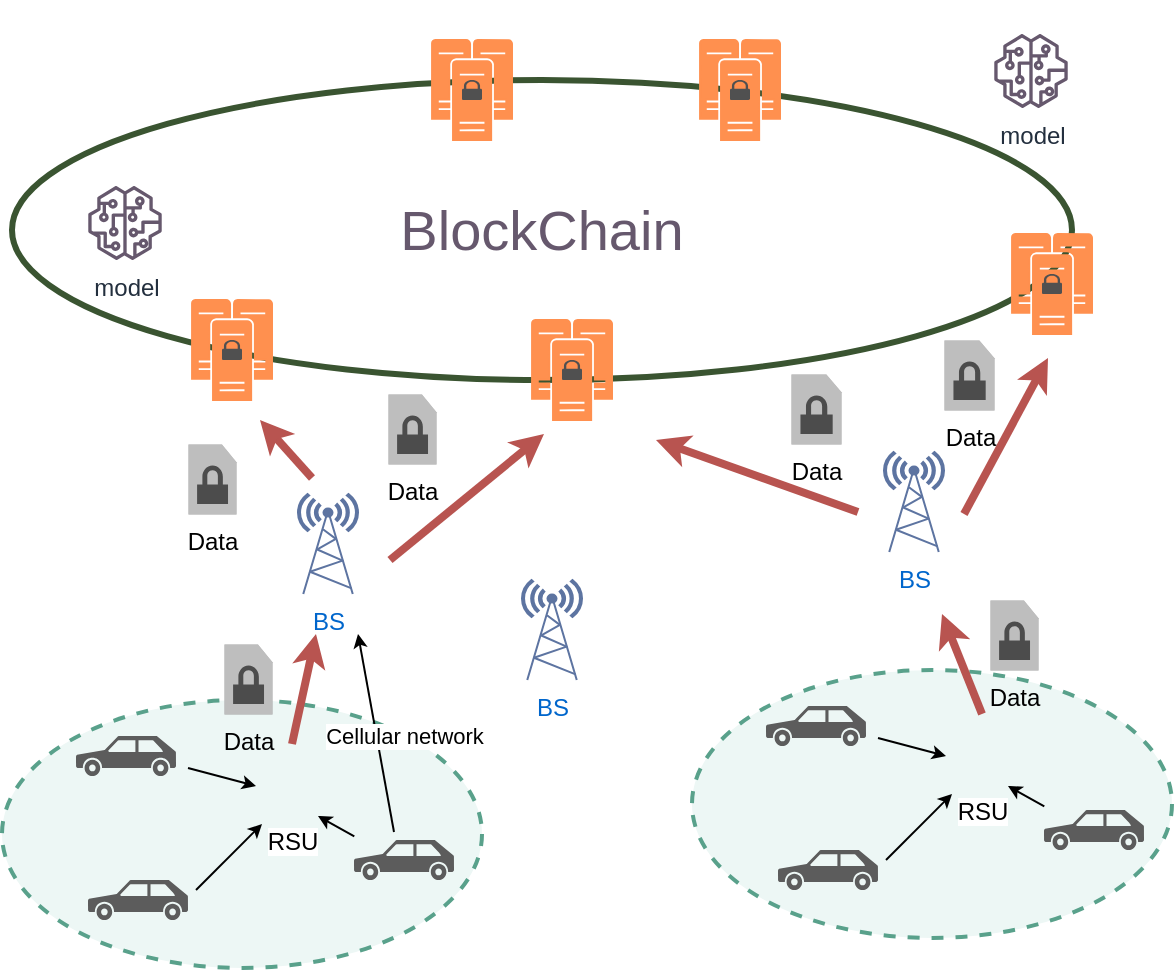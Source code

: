 <mxfile version="14.7.6" type="github">
  <diagram id="Tzsab7TEmbpVxt9a82yq" name="Page-1">
    <mxGraphModel dx="1181" dy="646" grid="0" gridSize="10" guides="1" tooltips="1" connect="1" arrows="1" fold="1" page="1" pageScale="1" pageWidth="827" pageHeight="1169" math="0" shadow="0">
      <root>
        <mxCell id="0" />
        <mxCell id="1" parent="0" />
        <mxCell id="Qlbsyc2_m0PB5lbpOPyH-4" value="&lt;font style=&quot;font-size: 28px&quot; color=&quot;#66586d&quot;&gt;BlockChain&lt;/font&gt;" style="ellipse;whiteSpace=wrap;html=1;strokeColor=#3A5431;strokeWidth=3;fontColor=#ffffff;fillColor=none;" vertex="1" parent="1">
          <mxGeometry x="70" y="120" width="530" height="150" as="geometry" />
        </mxCell>
        <mxCell id="Qlbsyc2_m0PB5lbpOPyH-16" value="" style="aspect=fixed;pointerEvents=1;shadow=0;dashed=0;html=1;labelPosition=center;verticalLabelPosition=bottom;verticalAlign=top;align=center;shape=mxgraph.mscae.enterprise.cluster_server;strokeColor=#FF904F;strokeWidth=1;perimeterSpacing=10;sketch=0;fillColor=#FF904F;" vertex="1" parent="1">
          <mxGeometry x="160" y="230" width="40" height="50" as="geometry" />
        </mxCell>
        <mxCell id="Qlbsyc2_m0PB5lbpOPyH-17" value="" style="aspect=fixed;pointerEvents=1;shadow=0;dashed=0;html=1;labelPosition=center;verticalLabelPosition=bottom;verticalAlign=top;align=center;shape=mxgraph.mscae.enterprise.cluster_server;strokeColor=#FF904F;strokeWidth=1;perimeterSpacing=10;sketch=0;fillColor=#FF904F;" vertex="1" parent="1">
          <mxGeometry x="280" y="100" width="40" height="50" as="geometry" />
        </mxCell>
        <mxCell id="Qlbsyc2_m0PB5lbpOPyH-18" value="" style="aspect=fixed;pointerEvents=1;shadow=0;dashed=0;html=1;labelPosition=center;verticalLabelPosition=bottom;verticalAlign=top;align=center;shape=mxgraph.mscae.enterprise.cluster_server;strokeColor=#FF904F;strokeWidth=1;perimeterSpacing=10;sketch=0;fillColor=#FF904F;" vertex="1" parent="1">
          <mxGeometry x="414" y="100" width="40" height="50" as="geometry" />
        </mxCell>
        <mxCell id="Qlbsyc2_m0PB5lbpOPyH-19" value="" style="aspect=fixed;pointerEvents=1;shadow=0;dashed=0;html=1;labelPosition=center;verticalLabelPosition=bottom;verticalAlign=top;align=center;shape=mxgraph.mscae.enterprise.cluster_server;strokeColor=#FF904F;strokeWidth=1;perimeterSpacing=10;sketch=0;fillColor=#FF904F;" vertex="1" parent="1">
          <mxGeometry x="570" y="197" width="40" height="50" as="geometry" />
        </mxCell>
        <mxCell id="Qlbsyc2_m0PB5lbpOPyH-20" value="" style="pointerEvents=1;shadow=0;dashed=0;html=1;strokeColor=none;fillColor=#505050;labelPosition=center;verticalLabelPosition=bottom;verticalAlign=top;outlineConnect=0;align=center;shape=mxgraph.office.security.lock_protected;sketch=0;" vertex="1" parent="1">
          <mxGeometry x="295" y="120" width="10" height="10" as="geometry" />
        </mxCell>
        <mxCell id="Qlbsyc2_m0PB5lbpOPyH-22" value="" style="pointerEvents=1;shadow=0;dashed=0;html=1;strokeColor=none;fillColor=#505050;labelPosition=center;verticalLabelPosition=bottom;verticalAlign=top;outlineConnect=0;align=center;shape=mxgraph.office.security.lock_protected;sketch=0;" vertex="1" parent="1">
          <mxGeometry x="175" y="250" width="10" height="10" as="geometry" />
        </mxCell>
        <mxCell id="Qlbsyc2_m0PB5lbpOPyH-23" value="" style="pointerEvents=1;shadow=0;dashed=0;html=1;strokeColor=none;fillColor=#505050;labelPosition=center;verticalLabelPosition=bottom;verticalAlign=top;outlineConnect=0;align=center;shape=mxgraph.office.security.lock_protected;sketch=0;" vertex="1" parent="1">
          <mxGeometry x="429" y="120" width="10" height="10" as="geometry" />
        </mxCell>
        <mxCell id="Qlbsyc2_m0PB5lbpOPyH-24" value="" style="pointerEvents=1;shadow=0;dashed=0;html=1;strokeColor=none;fillColor=#505050;labelPosition=center;verticalLabelPosition=bottom;verticalAlign=top;outlineConnect=0;align=center;shape=mxgraph.office.security.lock_protected;sketch=0;" vertex="1" parent="1">
          <mxGeometry x="585" y="217" width="10" height="10" as="geometry" />
        </mxCell>
        <mxCell id="Qlbsyc2_m0PB5lbpOPyH-25" value="" style="shape=image;html=1;verticalAlign=top;verticalLabelPosition=bottom;labelBackgroundColor=#ffffff;imageAspect=0;aspect=fixed;image=https://cdn3.iconfinder.com/data/icons/linecons-free-vector-icons-pack/32/note-128.png;shadow=0;sketch=0;strokeColor=#B1B7B8;strokeWidth=1;fillColor=#FF904F;gradientColor=none;" vertex="1" parent="1">
          <mxGeometry x="210" y="220" width="20" height="20" as="geometry" />
        </mxCell>
        <mxCell id="Qlbsyc2_m0PB5lbpOPyH-26" value="" style="shape=image;html=1;verticalAlign=top;verticalLabelPosition=bottom;labelBackgroundColor=#ffffff;imageAspect=0;aspect=fixed;image=https://cdn3.iconfinder.com/data/icons/linecons-free-vector-icons-pack/32/note-128.png;shadow=0;sketch=0;strokeColor=#B1B7B8;strokeWidth=1;fillColor=#FF904F;gradientColor=none;" vertex="1" parent="1">
          <mxGeometry x="330" y="80" width="20" height="20" as="geometry" />
        </mxCell>
        <mxCell id="Qlbsyc2_m0PB5lbpOPyH-27" value="" style="shape=image;html=1;verticalAlign=top;verticalLabelPosition=bottom;labelBackgroundColor=#ffffff;imageAspect=0;aspect=fixed;image=https://cdn3.iconfinder.com/data/icons/linecons-free-vector-icons-pack/32/note-128.png;shadow=0;sketch=0;strokeColor=#B1B7B8;strokeWidth=1;fillColor=#FF904F;gradientColor=none;" vertex="1" parent="1">
          <mxGeometry x="464" y="90" width="20" height="20" as="geometry" />
        </mxCell>
        <mxCell id="Qlbsyc2_m0PB5lbpOPyH-28" value="" style="shape=image;html=1;verticalAlign=top;verticalLabelPosition=bottom;labelBackgroundColor=#ffffff;imageAspect=0;aspect=fixed;image=https://cdn3.iconfinder.com/data/icons/linecons-free-vector-icons-pack/32/note-128.png;shadow=0;sketch=0;strokeColor=#B1B7B8;strokeWidth=1;fillColor=#FF904F;gradientColor=none;" vertex="1" parent="1">
          <mxGeometry x="620" y="187" width="20" height="20" as="geometry" />
        </mxCell>
        <mxCell id="Qlbsyc2_m0PB5lbpOPyH-31" value="BS" style="fontColor=#0066CC;verticalAlign=top;verticalLabelPosition=bottom;labelPosition=center;align=center;html=1;outlineConnect=0;gradientColor=none;gradientDirection=north;strokeWidth=7;shape=mxgraph.networks.radio_tower;shadow=0;sketch=0;strokeColor=#5D74A1;perimeterSpacing=4;fillColor=#5D74A1;" vertex="1" parent="1">
          <mxGeometry x="213" y="327" width="30" height="50" as="geometry" />
        </mxCell>
        <mxCell id="Qlbsyc2_m0PB5lbpOPyH-32" value="" style="ellipse;whiteSpace=wrap;html=1;shadow=0;sketch=0;strokeWidth=2;gradientColor=none;strokeColor=#59A18B;dashed=1;fillColor=#EDF7F5;" vertex="1" parent="1">
          <mxGeometry x="65" y="430" width="240" height="134" as="geometry" />
        </mxCell>
        <mxCell id="Qlbsyc2_m0PB5lbpOPyH-35" value="RSU" style="shape=image;html=1;verticalAlign=top;verticalLabelPosition=bottom;labelBackgroundColor=#ffffff;imageAspect=0;aspect=fixed;image=https://cdn4.iconfinder.com/data/icons/internet-networking-and-communication-glyph-24/24/Communication_tower_signal_tower_wifi_antenna_wifi_tower_wireless_antenna-128.png;shadow=0;dashed=1;sketch=0;strokeColor=#000000;strokeWidth=0;fillColor=#5C5C5C;gradientColor=none;" vertex="1" parent="1">
          <mxGeometry x="195" y="457" width="30" height="30" as="geometry" />
        </mxCell>
        <mxCell id="Qlbsyc2_m0PB5lbpOPyH-37" value="BS" style="fontColor=#0066CC;verticalAlign=top;verticalLabelPosition=bottom;labelPosition=center;align=center;html=1;outlineConnect=0;gradientColor=none;gradientDirection=north;strokeWidth=7;shape=mxgraph.networks.radio_tower;shadow=0;sketch=0;strokeColor=#5D74A1;perimeterSpacing=4;fillColor=#5D74A1;" vertex="1" parent="1">
          <mxGeometry x="325" y="370" width="30" height="50" as="geometry" />
        </mxCell>
        <mxCell id="Qlbsyc2_m0PB5lbpOPyH-39" value="BS" style="fontColor=#0066CC;verticalAlign=top;verticalLabelPosition=bottom;labelPosition=center;align=center;html=1;outlineConnect=0;gradientColor=none;gradientDirection=north;strokeWidth=7;shape=mxgraph.networks.radio_tower;shadow=0;sketch=0;strokeColor=#5D74A1;perimeterSpacing=4;fillColor=#5D74A1;" vertex="1" parent="1">
          <mxGeometry x="506" y="306" width="30" height="50" as="geometry" />
        </mxCell>
        <mxCell id="Qlbsyc2_m0PB5lbpOPyH-45" value="" style="shape=mxgraph.signs.transportation.car_3;html=1;pointerEvents=1;verticalLabelPosition=bottom;verticalAlign=top;align=center;fillColor=#5C5C5C;strokeColor=none;" vertex="1" parent="1">
          <mxGeometry x="108" y="520" width="50" height="20" as="geometry" />
        </mxCell>
        <mxCell id="Qlbsyc2_m0PB5lbpOPyH-49" value="" style="endArrow=classic;html=1;startSize=3;endSize=4;" edge="1" parent="1">
          <mxGeometry width="50" height="50" relative="1" as="geometry">
            <mxPoint x="162" y="525" as="sourcePoint" />
            <mxPoint x="195" y="492" as="targetPoint" />
          </mxGeometry>
        </mxCell>
        <mxCell id="Qlbsyc2_m0PB5lbpOPyH-50" value="" style="shape=mxgraph.signs.transportation.car_3;html=1;pointerEvents=1;verticalLabelPosition=bottom;verticalAlign=top;align=center;fillColor=#5C5C5C;strokeColor=none;" vertex="1" parent="1">
          <mxGeometry x="241" y="500" width="50" height="20" as="geometry" />
        </mxCell>
        <mxCell id="Qlbsyc2_m0PB5lbpOPyH-51" value="" style="endArrow=classic;html=1;startSize=3;endSize=4;exitX=0.003;exitY=-0.092;exitDx=0;exitDy=0;exitPerimeter=0;" edge="1" parent="1" source="Qlbsyc2_m0PB5lbpOPyH-50">
          <mxGeometry width="50" height="50" relative="1" as="geometry">
            <mxPoint x="172" y="535.0" as="sourcePoint" />
            <mxPoint x="223" y="488" as="targetPoint" />
          </mxGeometry>
        </mxCell>
        <mxCell id="Qlbsyc2_m0PB5lbpOPyH-52" value="" style="shape=mxgraph.signs.transportation.car_3;html=1;pointerEvents=1;verticalLabelPosition=bottom;verticalAlign=top;align=center;fillColor=#5C5C5C;strokeColor=none;" vertex="1" parent="1">
          <mxGeometry x="102" y="448" width="50" height="20" as="geometry" />
        </mxCell>
        <mxCell id="Qlbsyc2_m0PB5lbpOPyH-53" value="" style="endArrow=classic;html=1;startSize=3;endSize=4;" edge="1" parent="1">
          <mxGeometry width="50" height="50" relative="1" as="geometry">
            <mxPoint x="158" y="464" as="sourcePoint" />
            <mxPoint x="192" y="473" as="targetPoint" />
          </mxGeometry>
        </mxCell>
        <mxCell id="Qlbsyc2_m0PB5lbpOPyH-54" value="" style="endArrow=classic;html=1;startSize=3;endSize=4;strokeWidth=4;fillColor=#f8cecc;strokeColor=#b85450;" edge="1" parent="1">
          <mxGeometry width="50" height="50" relative="1" as="geometry">
            <mxPoint x="210" y="452" as="sourcePoint" />
            <mxPoint x="222" y="397" as="targetPoint" />
          </mxGeometry>
        </mxCell>
        <mxCell id="Qlbsyc2_m0PB5lbpOPyH-55" value="" style="endArrow=classic;html=1;startSize=3;endSize=4;strokeWidth=4;fillColor=#f8cecc;strokeColor=#b85450;" edge="1" parent="1">
          <mxGeometry width="50" height="50" relative="1" as="geometry">
            <mxPoint x="220" y="319" as="sourcePoint" />
            <mxPoint x="194" y="290" as="targetPoint" />
          </mxGeometry>
        </mxCell>
        <mxCell id="Qlbsyc2_m0PB5lbpOPyH-56" value="Data" style="outlineConnect=0;dashed=0;verticalLabelPosition=bottom;verticalAlign=top;align=center;html=1;shape=mxgraph.aws3.encrypted_data;fillColor=#7D7C7C;gradientColor=none;shadow=0;sketch=0;strokeColor=#000000;strokeWidth=0;" vertex="1" parent="1">
          <mxGeometry x="176" y="402" width="24" height="35" as="geometry" />
        </mxCell>
        <mxCell id="Qlbsyc2_m0PB5lbpOPyH-57" value="Data" style="outlineConnect=0;dashed=0;verticalLabelPosition=bottom;verticalAlign=top;align=center;html=1;shape=mxgraph.aws3.encrypted_data;fillColor=#7D7C7C;gradientColor=none;shadow=0;sketch=0;strokeColor=#000000;strokeWidth=0;" vertex="1" parent="1">
          <mxGeometry x="158" y="302" width="24" height="35" as="geometry" />
        </mxCell>
        <mxCell id="Qlbsyc2_m0PB5lbpOPyH-58" value="" style="ellipse;whiteSpace=wrap;html=1;shadow=0;sketch=0;strokeWidth=2;gradientColor=none;strokeColor=#59A18B;dashed=1;fillColor=#EDF7F5;" vertex="1" parent="1">
          <mxGeometry x="410" y="415" width="240" height="134" as="geometry" />
        </mxCell>
        <mxCell id="Qlbsyc2_m0PB5lbpOPyH-59" value="RSU" style="shape=image;html=1;verticalAlign=top;verticalLabelPosition=bottom;labelBackgroundColor=#ffffff;imageAspect=0;aspect=fixed;image=https://cdn4.iconfinder.com/data/icons/internet-networking-and-communication-glyph-24/24/Communication_tower_signal_tower_wifi_antenna_wifi_tower_wireless_antenna-128.png;shadow=0;dashed=1;sketch=0;strokeColor=#000000;strokeWidth=0;fillColor=#5C5C5C;gradientColor=none;" vertex="1" parent="1">
          <mxGeometry x="540" y="442" width="30" height="30" as="geometry" />
        </mxCell>
        <mxCell id="Qlbsyc2_m0PB5lbpOPyH-60" value="" style="shape=mxgraph.signs.transportation.car_3;html=1;pointerEvents=1;verticalLabelPosition=bottom;verticalAlign=top;align=center;fillColor=#5C5C5C;strokeColor=none;" vertex="1" parent="1">
          <mxGeometry x="453" y="505" width="50" height="20" as="geometry" />
        </mxCell>
        <mxCell id="Qlbsyc2_m0PB5lbpOPyH-61" value="" style="endArrow=classic;html=1;startSize=3;endSize=4;" edge="1" parent="1">
          <mxGeometry width="50" height="50" relative="1" as="geometry">
            <mxPoint x="507" y="510" as="sourcePoint" />
            <mxPoint x="540" y="477" as="targetPoint" />
          </mxGeometry>
        </mxCell>
        <mxCell id="Qlbsyc2_m0PB5lbpOPyH-62" value="" style="shape=mxgraph.signs.transportation.car_3;html=1;pointerEvents=1;verticalLabelPosition=bottom;verticalAlign=top;align=center;fillColor=#5C5C5C;strokeColor=none;" vertex="1" parent="1">
          <mxGeometry x="586" y="485" width="50" height="20" as="geometry" />
        </mxCell>
        <mxCell id="Qlbsyc2_m0PB5lbpOPyH-63" value="" style="endArrow=classic;html=1;startSize=3;endSize=4;exitX=0.003;exitY=-0.092;exitDx=0;exitDy=0;exitPerimeter=0;" edge="1" parent="1" source="Qlbsyc2_m0PB5lbpOPyH-62">
          <mxGeometry width="50" height="50" relative="1" as="geometry">
            <mxPoint x="517" y="520.0" as="sourcePoint" />
            <mxPoint x="568" y="473" as="targetPoint" />
          </mxGeometry>
        </mxCell>
        <mxCell id="Qlbsyc2_m0PB5lbpOPyH-64" value="" style="shape=mxgraph.signs.transportation.car_3;html=1;pointerEvents=1;verticalLabelPosition=bottom;verticalAlign=top;align=center;fillColor=#5C5C5C;strokeColor=none;" vertex="1" parent="1">
          <mxGeometry x="447" y="433" width="50" height="20" as="geometry" />
        </mxCell>
        <mxCell id="Qlbsyc2_m0PB5lbpOPyH-65" value="" style="endArrow=classic;html=1;startSize=3;endSize=4;" edge="1" parent="1">
          <mxGeometry width="50" height="50" relative="1" as="geometry">
            <mxPoint x="503" y="449" as="sourcePoint" />
            <mxPoint x="537" y="458" as="targetPoint" />
          </mxGeometry>
        </mxCell>
        <mxCell id="Qlbsyc2_m0PB5lbpOPyH-66" value="" style="endArrow=classic;html=1;startSize=3;endSize=4;strokeWidth=4;fillColor=#f8cecc;strokeColor=#b85450;" edge="1" parent="1">
          <mxGeometry width="50" height="50" relative="1" as="geometry">
            <mxPoint x="555" y="437" as="sourcePoint" />
            <mxPoint x="535" y="387" as="targetPoint" />
          </mxGeometry>
        </mxCell>
        <mxCell id="Qlbsyc2_m0PB5lbpOPyH-67" value="Data" style="outlineConnect=0;dashed=0;verticalLabelPosition=bottom;verticalAlign=top;align=center;html=1;shape=mxgraph.aws3.encrypted_data;fillColor=#7D7C7C;gradientColor=none;shadow=0;sketch=0;strokeColor=#000000;strokeWidth=0;" vertex="1" parent="1">
          <mxGeometry x="559" y="380" width="24" height="35" as="geometry" />
        </mxCell>
        <mxCell id="Qlbsyc2_m0PB5lbpOPyH-71" value="" style="aspect=fixed;pointerEvents=1;shadow=0;dashed=0;html=1;labelPosition=center;verticalLabelPosition=bottom;verticalAlign=top;align=center;shape=mxgraph.mscae.enterprise.cluster_server;strokeColor=#FF904F;strokeWidth=1;perimeterSpacing=10;sketch=0;fillColor=#FF904F;" vertex="1" parent="1">
          <mxGeometry x="330" y="240" width="40" height="50" as="geometry" />
        </mxCell>
        <mxCell id="Qlbsyc2_m0PB5lbpOPyH-72" value="" style="pointerEvents=1;shadow=0;dashed=0;html=1;strokeColor=none;fillColor=#505050;labelPosition=center;verticalLabelPosition=bottom;verticalAlign=top;outlineConnect=0;align=center;shape=mxgraph.office.security.lock_protected;sketch=0;" vertex="1" parent="1">
          <mxGeometry x="345" y="260" width="10" height="10" as="geometry" />
        </mxCell>
        <mxCell id="Qlbsyc2_m0PB5lbpOPyH-73" value="" style="shape=image;html=1;verticalAlign=top;verticalLabelPosition=bottom;labelBackgroundColor=#ffffff;imageAspect=0;aspect=fixed;image=https://cdn3.iconfinder.com/data/icons/linecons-free-vector-icons-pack/32/note-128.png;shadow=0;sketch=0;strokeColor=#B1B7B8;strokeWidth=1;fillColor=#FF904F;gradientColor=none;" vertex="1" parent="1">
          <mxGeometry x="380" y="230" width="20" height="20" as="geometry" />
        </mxCell>
        <mxCell id="Qlbsyc2_m0PB5lbpOPyH-74" value="" style="endArrow=classic;html=1;startSize=3;endSize=4;strokeWidth=4;fillColor=#f8cecc;strokeColor=#b85450;" edge="1" parent="1">
          <mxGeometry width="50" height="50" relative="1" as="geometry">
            <mxPoint x="259" y="360" as="sourcePoint" />
            <mxPoint x="336" y="297" as="targetPoint" />
          </mxGeometry>
        </mxCell>
        <mxCell id="Qlbsyc2_m0PB5lbpOPyH-75" value="Data" style="outlineConnect=0;dashed=0;verticalLabelPosition=bottom;verticalAlign=top;align=center;html=1;shape=mxgraph.aws3.encrypted_data;fillColor=#7D7C7C;gradientColor=none;shadow=0;sketch=0;strokeColor=#000000;strokeWidth=0;" vertex="1" parent="1">
          <mxGeometry x="258" y="277" width="24" height="35" as="geometry" />
        </mxCell>
        <mxCell id="Qlbsyc2_m0PB5lbpOPyH-76" value="" style="endArrow=classic;html=1;startSize=3;endSize=4;strokeWidth=4;fillColor=#f8cecc;strokeColor=#b85450;" edge="1" parent="1">
          <mxGeometry width="50" height="50" relative="1" as="geometry">
            <mxPoint x="546" y="337" as="sourcePoint" />
            <mxPoint x="588" y="259" as="targetPoint" />
          </mxGeometry>
        </mxCell>
        <mxCell id="Qlbsyc2_m0PB5lbpOPyH-77" value="Data" style="outlineConnect=0;dashed=0;verticalLabelPosition=bottom;verticalAlign=top;align=center;html=1;shape=mxgraph.aws3.encrypted_data;fillColor=#7D7C7C;gradientColor=none;shadow=0;sketch=0;strokeColor=#000000;strokeWidth=0;" vertex="1" parent="1">
          <mxGeometry x="536" y="250" width="25" height="35" as="geometry" />
        </mxCell>
        <mxCell id="Qlbsyc2_m0PB5lbpOPyH-79" value="" style="endArrow=classic;html=1;startSize=3;endSize=4;strokeWidth=4;fillColor=#f8cecc;strokeColor=#b85450;" edge="1" parent="1">
          <mxGeometry width="50" height="50" relative="1" as="geometry">
            <mxPoint x="493" y="336" as="sourcePoint" />
            <mxPoint x="392" y="300" as="targetPoint" />
          </mxGeometry>
        </mxCell>
        <mxCell id="Qlbsyc2_m0PB5lbpOPyH-80" value="Data" style="outlineConnect=0;dashed=0;verticalLabelPosition=bottom;verticalAlign=top;align=center;html=1;shape=mxgraph.aws3.encrypted_data;fillColor=#7D7C7C;gradientColor=none;shadow=0;sketch=0;strokeColor=#000000;strokeWidth=0;" vertex="1" parent="1">
          <mxGeometry x="459.5" y="267" width="25" height="35" as="geometry" />
        </mxCell>
        <mxCell id="Qlbsyc2_m0PB5lbpOPyH-81" value="model" style="outlineConnect=0;fontColor=#232F3E;gradientColor=none;strokeColor=none;dashed=0;verticalLabelPosition=bottom;verticalAlign=top;align=center;html=1;fontSize=12;fontStyle=0;aspect=fixed;pointerEvents=1;shape=mxgraph.aws4.sagemaker_model;shadow=0;sketch=0;fillColor=#66586D;" vertex="1" parent="1">
          <mxGeometry x="561" y="97" width="37" height="37" as="geometry" />
        </mxCell>
        <mxCell id="Qlbsyc2_m0PB5lbpOPyH-82" value="model" style="outlineConnect=0;fontColor=#232F3E;gradientColor=none;strokeColor=none;dashed=0;verticalLabelPosition=bottom;verticalAlign=top;align=center;html=1;fontSize=12;fontStyle=0;aspect=fixed;pointerEvents=1;shape=mxgraph.aws4.sagemaker_model;shadow=0;sketch=0;fillColor=#66586D;" vertex="1" parent="1">
          <mxGeometry x="108" y="173" width="37" height="37" as="geometry" />
        </mxCell>
        <mxCell id="Qlbsyc2_m0PB5lbpOPyH-84" value="" style="endArrow=classic;html=1;startSize=3;endSize=4;" edge="1" parent="1">
          <mxGeometry width="50" height="50" relative="1" as="geometry">
            <mxPoint x="261" y="496" as="sourcePoint" />
            <mxPoint x="243" y="397" as="targetPoint" />
          </mxGeometry>
        </mxCell>
        <mxCell id="Qlbsyc2_m0PB5lbpOPyH-86" value="&lt;span style=&quot;font-size: 11px&quot;&gt;Cellular network&lt;/span&gt;" style="edgeLabel;html=1;align=center;verticalAlign=middle;resizable=0;points=[];" vertex="1" connectable="0" parent="Qlbsyc2_m0PB5lbpOPyH-84">
          <mxGeometry x="-0.331" y="1" relative="1" as="geometry">
            <mxPoint x="12" y="-15" as="offset" />
          </mxGeometry>
        </mxCell>
      </root>
    </mxGraphModel>
  </diagram>
</mxfile>
